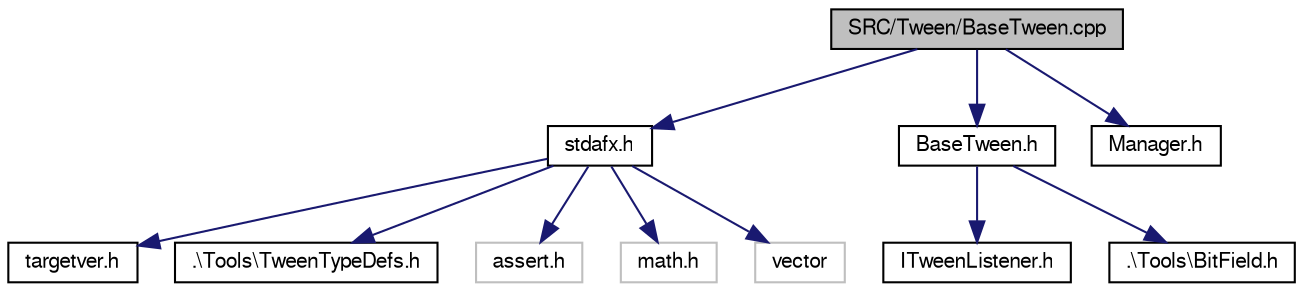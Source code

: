 digraph "SRC/Tween/BaseTween.cpp"
{
  bgcolor="transparent";
  edge [fontname="FreeSans",fontsize="10",labelfontname="FreeSans",labelfontsize="10"];
  node [fontname="FreeSans",fontsize="10",shape=record];
  Node1 [label="SRC/Tween/BaseTween.cpp",height=0.2,width=0.4,color="black", fillcolor="grey75", style="filled" fontcolor="black"];
  Node1 -> Node2 [color="midnightblue",fontsize="10",style="solid",fontname="FreeSans"];
  Node2 [label="stdafx.h",height=0.2,width=0.4,color="black",URL="$stdafx_8h.html"];
  Node2 -> Node3 [color="midnightblue",fontsize="10",style="solid",fontname="FreeSans"];
  Node3 [label="targetver.h",height=0.2,width=0.4,color="black",URL="$targetver_8h.html"];
  Node2 -> Node4 [color="midnightblue",fontsize="10",style="solid",fontname="FreeSans"];
  Node4 [label=".\\Tools\\TweenTypeDefs.h",height=0.2,width=0.4,color="black",URL="$TweenTypeDefs_8h.html"];
  Node2 -> Node5 [color="midnightblue",fontsize="10",style="solid",fontname="FreeSans"];
  Node5 [label="assert.h",height=0.2,width=0.4,color="grey75"];
  Node2 -> Node6 [color="midnightblue",fontsize="10",style="solid",fontname="FreeSans"];
  Node6 [label="math.h",height=0.2,width=0.4,color="grey75"];
  Node2 -> Node7 [color="midnightblue",fontsize="10",style="solid",fontname="FreeSans"];
  Node7 [label="vector",height=0.2,width=0.4,color="grey75"];
  Node1 -> Node8 [color="midnightblue",fontsize="10",style="solid",fontname="FreeSans"];
  Node8 [label="BaseTween.h",height=0.2,width=0.4,color="black",URL="$BaseTween_8h.html"];
  Node8 -> Node9 [color="midnightblue",fontsize="10",style="solid",fontname="FreeSans"];
  Node9 [label="ITweenListener.h",height=0.2,width=0.4,color="black",URL="$ITweenListener_8h.html"];
  Node8 -> Node10 [color="midnightblue",fontsize="10",style="solid",fontname="FreeSans"];
  Node10 [label=".\\Tools\\BitField.h",height=0.2,width=0.4,color="black",URL="$BitField_8h.html"];
  Node1 -> Node11 [color="midnightblue",fontsize="10",style="solid",fontname="FreeSans"];
  Node11 [label="Manager.h",height=0.2,width=0.4,color="black",URL="$Manager_8h.html"];
}
